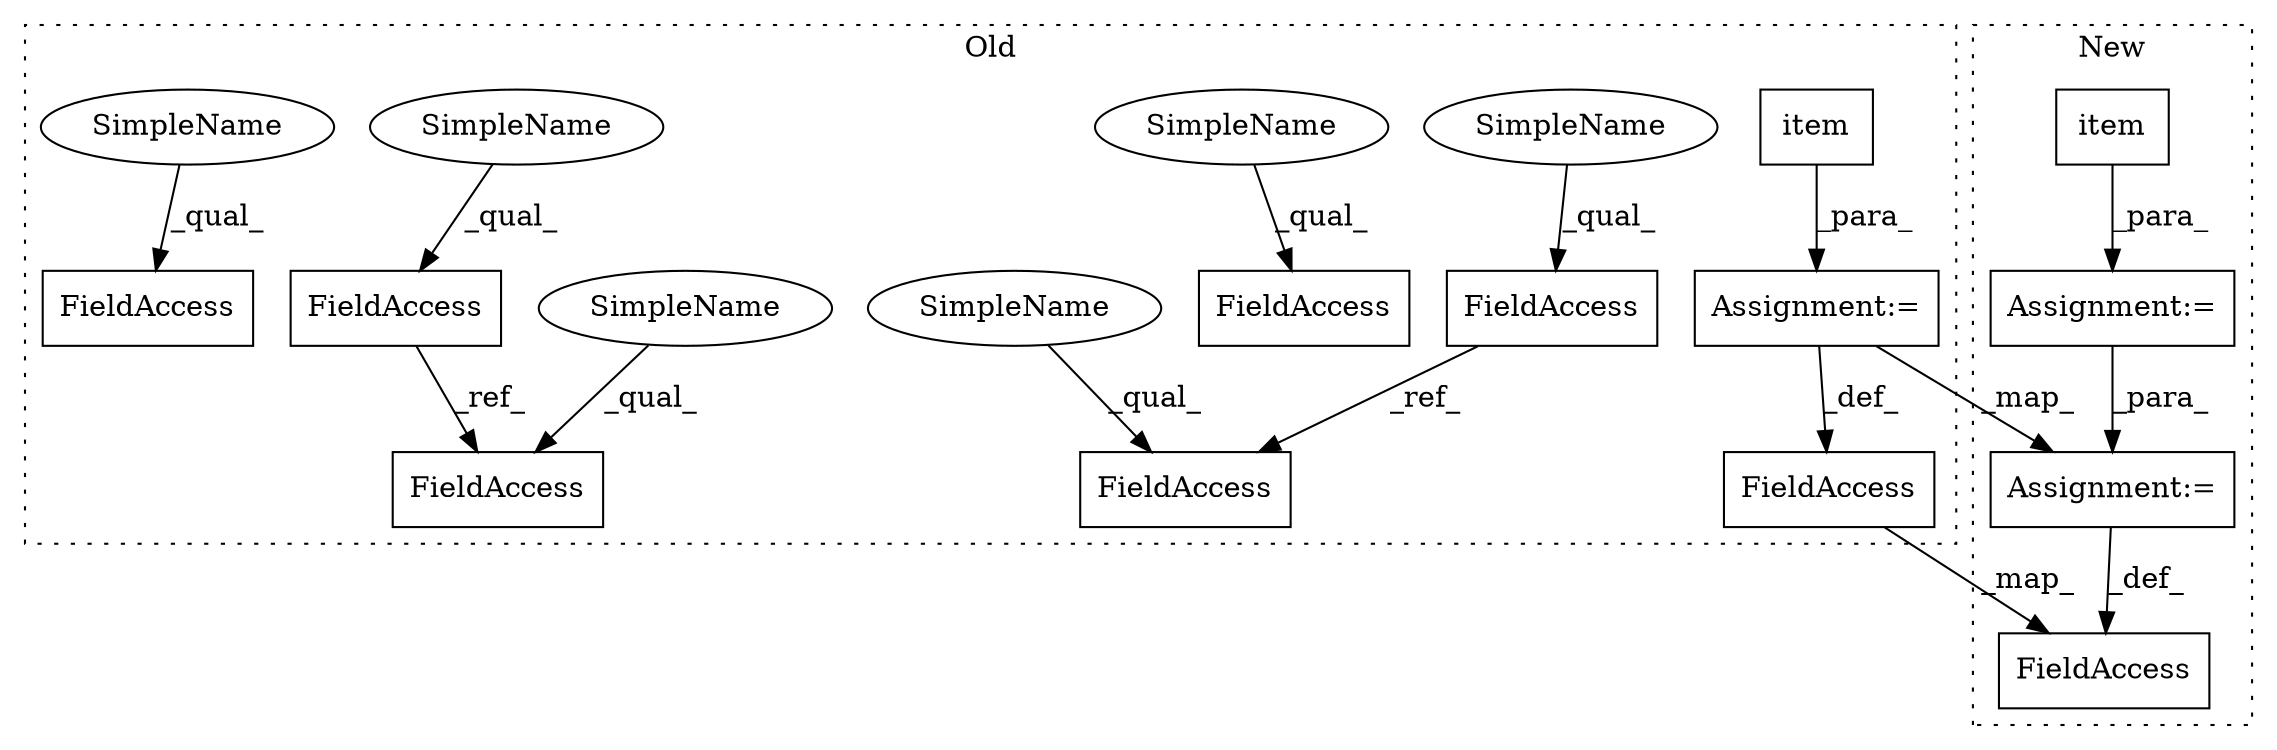 digraph G {
subgraph cluster0 {
1 [label="item" a="32" s="1450" l="6" shape="box"];
5 [label="Assignment:=" a="7" s="1436" l="1" shape="box"];
6 [label="FieldAccess" a="22" s="1419" l="17" shape="box"];
8 [label="FieldAccess" a="22" s="937" l="17" shape="box"];
9 [label="FieldAccess" a="22" s="987" l="20" shape="box"];
10 [label="FieldAccess" a="22" s="1100" l="20" shape="box"];
11 [label="FieldAccess" a="22" s="1166" l="17" shape="box"];
12 [label="FieldAccess" a="22" s="937" l="17" shape="box"];
13 [label="FieldAccess" a="22" s="987" l="20" shape="box"];
14 [label="SimpleName" a="42" s="1100" l="4" shape="ellipse"];
15 [label="SimpleName" a="42" s="937" l="4" shape="ellipse"];
16 [label="SimpleName" a="42" s="1166" l="4" shape="ellipse"];
17 [label="SimpleName" a="42" s="987" l="4" shape="ellipse"];
18 [label="SimpleName" a="42" s="937" l="4" shape="ellipse"];
19 [label="SimpleName" a="42" s="987" l="4" shape="ellipse"];
label = "Old";
style="dotted";
}
subgraph cluster1 {
2 [label="item" a="32" s="1451" l="6" shape="box"];
3 [label="Assignment:=" a="7" s="1438" l="1" shape="box"];
4 [label="Assignment:=" a="7" s="1529" l="2" shape="box"];
7 [label="FieldAccess" a="22" s="1512" l="17" shape="box"];
label = "New";
style="dotted";
}
1 -> 5 [label="_para_"];
2 -> 3 [label="_para_"];
3 -> 4 [label="_para_"];
4 -> 7 [label="_def_"];
5 -> 4 [label="_map_"];
5 -> 6 [label="_def_"];
6 -> 7 [label="_map_"];
8 -> 11 [label="_ref_"];
9 -> 10 [label="_ref_"];
14 -> 10 [label="_qual_"];
15 -> 12 [label="_qual_"];
16 -> 11 [label="_qual_"];
17 -> 9 [label="_qual_"];
18 -> 8 [label="_qual_"];
19 -> 13 [label="_qual_"];
}